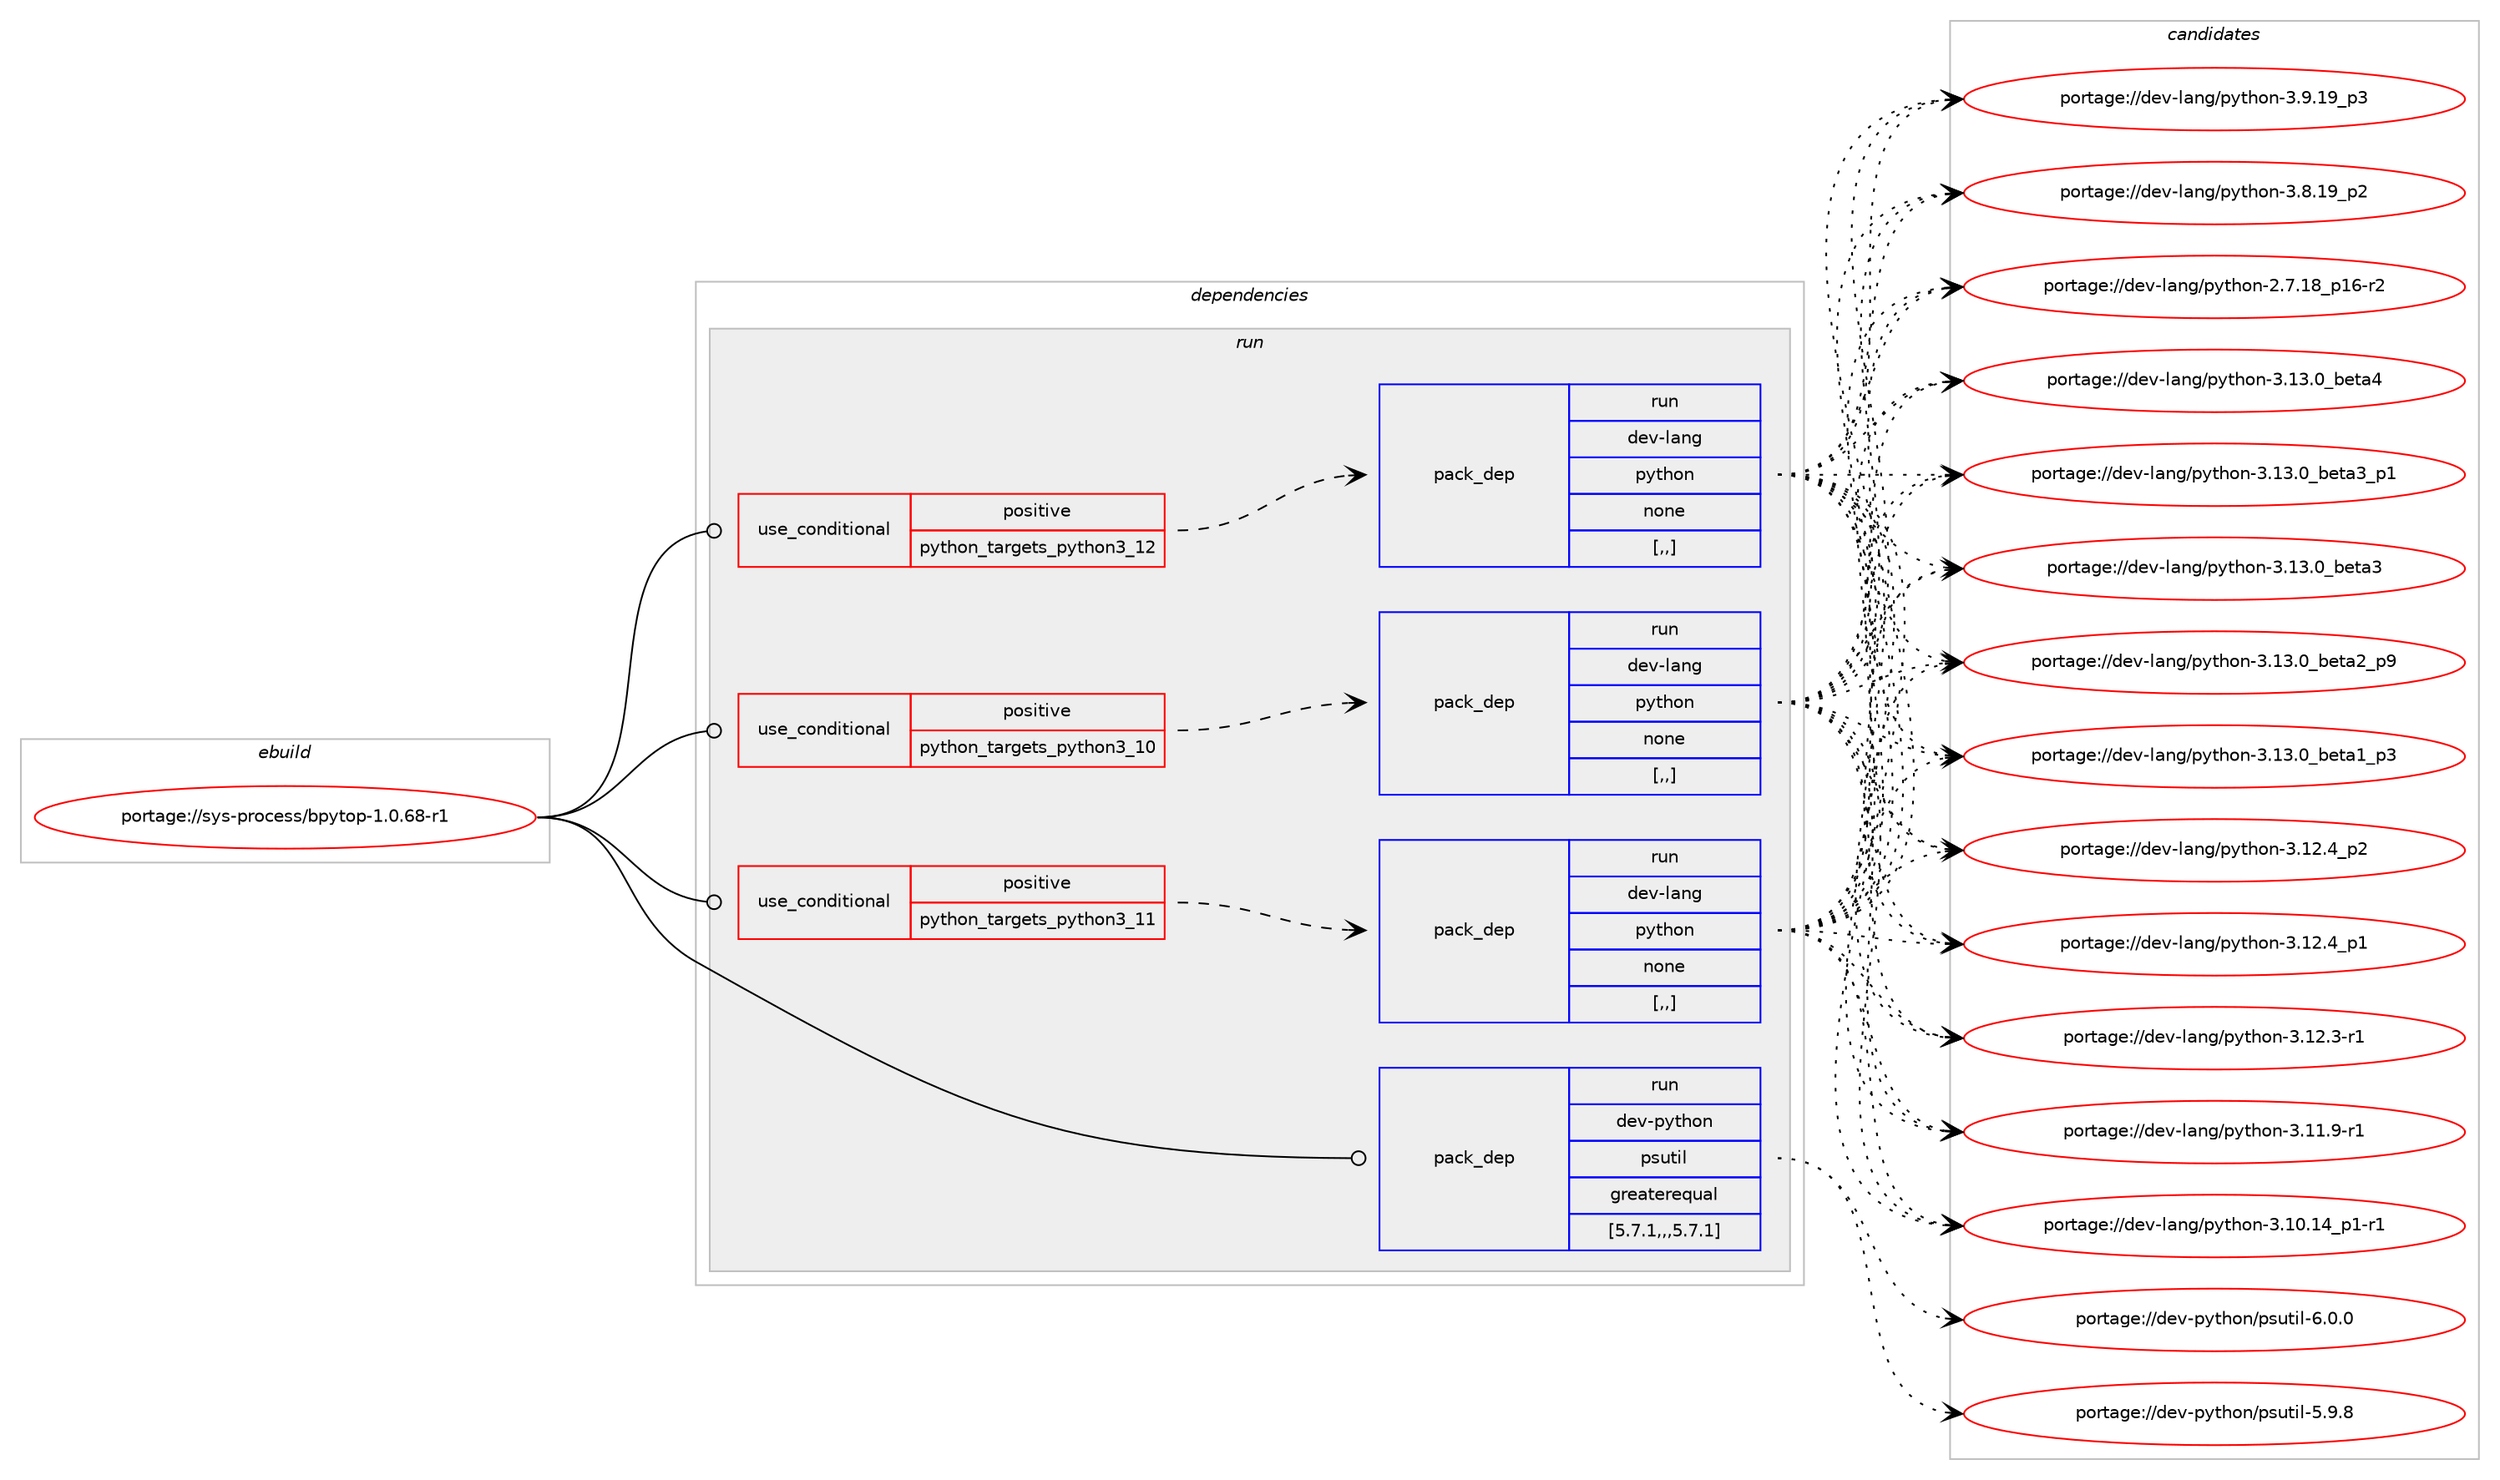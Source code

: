 digraph prolog {

# *************
# Graph options
# *************

newrank=true;
concentrate=true;
compound=true;
graph [rankdir=LR,fontname=Helvetica,fontsize=10,ranksep=1.5];#, ranksep=2.5, nodesep=0.2];
edge  [arrowhead=vee];
node  [fontname=Helvetica,fontsize=10];

# **********
# The ebuild
# **********

subgraph cluster_leftcol {
color=gray;
label=<<i>ebuild</i>>;
id [label="portage://sys-process/bpytop-1.0.68-r1", color=red, width=4, href="../sys-process/bpytop-1.0.68-r1.svg"];
}

# ****************
# The dependencies
# ****************

subgraph cluster_midcol {
color=gray;
label=<<i>dependencies</i>>;
subgraph cluster_compile {
fillcolor="#eeeeee";
style=filled;
label=<<i>compile</i>>;
}
subgraph cluster_compileandrun {
fillcolor="#eeeeee";
style=filled;
label=<<i>compile and run</i>>;
}
subgraph cluster_run {
fillcolor="#eeeeee";
style=filled;
label=<<i>run</i>>;
subgraph cond118388 {
dependency443230 [label=<<TABLE BORDER="0" CELLBORDER="1" CELLSPACING="0" CELLPADDING="4"><TR><TD ROWSPAN="3" CELLPADDING="10">use_conditional</TD></TR><TR><TD>positive</TD></TR><TR><TD>python_targets_python3_10</TD></TR></TABLE>>, shape=none, color=red];
subgraph pack321835 {
dependency443231 [label=<<TABLE BORDER="0" CELLBORDER="1" CELLSPACING="0" CELLPADDING="4" WIDTH="220"><TR><TD ROWSPAN="6" CELLPADDING="30">pack_dep</TD></TR><TR><TD WIDTH="110">run</TD></TR><TR><TD>dev-lang</TD></TR><TR><TD>python</TD></TR><TR><TD>none</TD></TR><TR><TD>[,,]</TD></TR></TABLE>>, shape=none, color=blue];
}
dependency443230:e -> dependency443231:w [weight=20,style="dashed",arrowhead="vee"];
}
id:e -> dependency443230:w [weight=20,style="solid",arrowhead="odot"];
subgraph cond118389 {
dependency443232 [label=<<TABLE BORDER="0" CELLBORDER="1" CELLSPACING="0" CELLPADDING="4"><TR><TD ROWSPAN="3" CELLPADDING="10">use_conditional</TD></TR><TR><TD>positive</TD></TR><TR><TD>python_targets_python3_11</TD></TR></TABLE>>, shape=none, color=red];
subgraph pack321836 {
dependency443233 [label=<<TABLE BORDER="0" CELLBORDER="1" CELLSPACING="0" CELLPADDING="4" WIDTH="220"><TR><TD ROWSPAN="6" CELLPADDING="30">pack_dep</TD></TR><TR><TD WIDTH="110">run</TD></TR><TR><TD>dev-lang</TD></TR><TR><TD>python</TD></TR><TR><TD>none</TD></TR><TR><TD>[,,]</TD></TR></TABLE>>, shape=none, color=blue];
}
dependency443232:e -> dependency443233:w [weight=20,style="dashed",arrowhead="vee"];
}
id:e -> dependency443232:w [weight=20,style="solid",arrowhead="odot"];
subgraph cond118390 {
dependency443234 [label=<<TABLE BORDER="0" CELLBORDER="1" CELLSPACING="0" CELLPADDING="4"><TR><TD ROWSPAN="3" CELLPADDING="10">use_conditional</TD></TR><TR><TD>positive</TD></TR><TR><TD>python_targets_python3_12</TD></TR></TABLE>>, shape=none, color=red];
subgraph pack321837 {
dependency443235 [label=<<TABLE BORDER="0" CELLBORDER="1" CELLSPACING="0" CELLPADDING="4" WIDTH="220"><TR><TD ROWSPAN="6" CELLPADDING="30">pack_dep</TD></TR><TR><TD WIDTH="110">run</TD></TR><TR><TD>dev-lang</TD></TR><TR><TD>python</TD></TR><TR><TD>none</TD></TR><TR><TD>[,,]</TD></TR></TABLE>>, shape=none, color=blue];
}
dependency443234:e -> dependency443235:w [weight=20,style="dashed",arrowhead="vee"];
}
id:e -> dependency443234:w [weight=20,style="solid",arrowhead="odot"];
subgraph pack321838 {
dependency443236 [label=<<TABLE BORDER="0" CELLBORDER="1" CELLSPACING="0" CELLPADDING="4" WIDTH="220"><TR><TD ROWSPAN="6" CELLPADDING="30">pack_dep</TD></TR><TR><TD WIDTH="110">run</TD></TR><TR><TD>dev-python</TD></TR><TR><TD>psutil</TD></TR><TR><TD>greaterequal</TD></TR><TR><TD>[5.7.1,,,5.7.1]</TD></TR></TABLE>>, shape=none, color=blue];
}
id:e -> dependency443236:w [weight=20,style="solid",arrowhead="odot"];
}
}

# **************
# The candidates
# **************

subgraph cluster_choices {
rank=same;
color=gray;
label=<<i>candidates</i>>;

subgraph choice321835 {
color=black;
nodesep=1;
choice1001011184510897110103471121211161041111104551464951464895981011169752 [label="portage://dev-lang/python-3.13.0_beta4", color=red, width=4,href="../dev-lang/python-3.13.0_beta4.svg"];
choice10010111845108971101034711212111610411111045514649514648959810111697519511249 [label="portage://dev-lang/python-3.13.0_beta3_p1", color=red, width=4,href="../dev-lang/python-3.13.0_beta3_p1.svg"];
choice1001011184510897110103471121211161041111104551464951464895981011169751 [label="portage://dev-lang/python-3.13.0_beta3", color=red, width=4,href="../dev-lang/python-3.13.0_beta3.svg"];
choice10010111845108971101034711212111610411111045514649514648959810111697509511257 [label="portage://dev-lang/python-3.13.0_beta2_p9", color=red, width=4,href="../dev-lang/python-3.13.0_beta2_p9.svg"];
choice10010111845108971101034711212111610411111045514649514648959810111697499511251 [label="portage://dev-lang/python-3.13.0_beta1_p3", color=red, width=4,href="../dev-lang/python-3.13.0_beta1_p3.svg"];
choice100101118451089711010347112121116104111110455146495046529511250 [label="portage://dev-lang/python-3.12.4_p2", color=red, width=4,href="../dev-lang/python-3.12.4_p2.svg"];
choice100101118451089711010347112121116104111110455146495046529511249 [label="portage://dev-lang/python-3.12.4_p1", color=red, width=4,href="../dev-lang/python-3.12.4_p1.svg"];
choice100101118451089711010347112121116104111110455146495046514511449 [label="portage://dev-lang/python-3.12.3-r1", color=red, width=4,href="../dev-lang/python-3.12.3-r1.svg"];
choice100101118451089711010347112121116104111110455146494946574511449 [label="portage://dev-lang/python-3.11.9-r1", color=red, width=4,href="../dev-lang/python-3.11.9-r1.svg"];
choice100101118451089711010347112121116104111110455146494846495295112494511449 [label="portage://dev-lang/python-3.10.14_p1-r1", color=red, width=4,href="../dev-lang/python-3.10.14_p1-r1.svg"];
choice100101118451089711010347112121116104111110455146574649579511251 [label="portage://dev-lang/python-3.9.19_p3", color=red, width=4,href="../dev-lang/python-3.9.19_p3.svg"];
choice100101118451089711010347112121116104111110455146564649579511250 [label="portage://dev-lang/python-3.8.19_p2", color=red, width=4,href="../dev-lang/python-3.8.19_p2.svg"];
choice100101118451089711010347112121116104111110455046554649569511249544511450 [label="portage://dev-lang/python-2.7.18_p16-r2", color=red, width=4,href="../dev-lang/python-2.7.18_p16-r2.svg"];
dependency443231:e -> choice1001011184510897110103471121211161041111104551464951464895981011169752:w [style=dotted,weight="100"];
dependency443231:e -> choice10010111845108971101034711212111610411111045514649514648959810111697519511249:w [style=dotted,weight="100"];
dependency443231:e -> choice1001011184510897110103471121211161041111104551464951464895981011169751:w [style=dotted,weight="100"];
dependency443231:e -> choice10010111845108971101034711212111610411111045514649514648959810111697509511257:w [style=dotted,weight="100"];
dependency443231:e -> choice10010111845108971101034711212111610411111045514649514648959810111697499511251:w [style=dotted,weight="100"];
dependency443231:e -> choice100101118451089711010347112121116104111110455146495046529511250:w [style=dotted,weight="100"];
dependency443231:e -> choice100101118451089711010347112121116104111110455146495046529511249:w [style=dotted,weight="100"];
dependency443231:e -> choice100101118451089711010347112121116104111110455146495046514511449:w [style=dotted,weight="100"];
dependency443231:e -> choice100101118451089711010347112121116104111110455146494946574511449:w [style=dotted,weight="100"];
dependency443231:e -> choice100101118451089711010347112121116104111110455146494846495295112494511449:w [style=dotted,weight="100"];
dependency443231:e -> choice100101118451089711010347112121116104111110455146574649579511251:w [style=dotted,weight="100"];
dependency443231:e -> choice100101118451089711010347112121116104111110455146564649579511250:w [style=dotted,weight="100"];
dependency443231:e -> choice100101118451089711010347112121116104111110455046554649569511249544511450:w [style=dotted,weight="100"];
}
subgraph choice321836 {
color=black;
nodesep=1;
choice1001011184510897110103471121211161041111104551464951464895981011169752 [label="portage://dev-lang/python-3.13.0_beta4", color=red, width=4,href="../dev-lang/python-3.13.0_beta4.svg"];
choice10010111845108971101034711212111610411111045514649514648959810111697519511249 [label="portage://dev-lang/python-3.13.0_beta3_p1", color=red, width=4,href="../dev-lang/python-3.13.0_beta3_p1.svg"];
choice1001011184510897110103471121211161041111104551464951464895981011169751 [label="portage://dev-lang/python-3.13.0_beta3", color=red, width=4,href="../dev-lang/python-3.13.0_beta3.svg"];
choice10010111845108971101034711212111610411111045514649514648959810111697509511257 [label="portage://dev-lang/python-3.13.0_beta2_p9", color=red, width=4,href="../dev-lang/python-3.13.0_beta2_p9.svg"];
choice10010111845108971101034711212111610411111045514649514648959810111697499511251 [label="portage://dev-lang/python-3.13.0_beta1_p3", color=red, width=4,href="../dev-lang/python-3.13.0_beta1_p3.svg"];
choice100101118451089711010347112121116104111110455146495046529511250 [label="portage://dev-lang/python-3.12.4_p2", color=red, width=4,href="../dev-lang/python-3.12.4_p2.svg"];
choice100101118451089711010347112121116104111110455146495046529511249 [label="portage://dev-lang/python-3.12.4_p1", color=red, width=4,href="../dev-lang/python-3.12.4_p1.svg"];
choice100101118451089711010347112121116104111110455146495046514511449 [label="portage://dev-lang/python-3.12.3-r1", color=red, width=4,href="../dev-lang/python-3.12.3-r1.svg"];
choice100101118451089711010347112121116104111110455146494946574511449 [label="portage://dev-lang/python-3.11.9-r1", color=red, width=4,href="../dev-lang/python-3.11.9-r1.svg"];
choice100101118451089711010347112121116104111110455146494846495295112494511449 [label="portage://dev-lang/python-3.10.14_p1-r1", color=red, width=4,href="../dev-lang/python-3.10.14_p1-r1.svg"];
choice100101118451089711010347112121116104111110455146574649579511251 [label="portage://dev-lang/python-3.9.19_p3", color=red, width=4,href="../dev-lang/python-3.9.19_p3.svg"];
choice100101118451089711010347112121116104111110455146564649579511250 [label="portage://dev-lang/python-3.8.19_p2", color=red, width=4,href="../dev-lang/python-3.8.19_p2.svg"];
choice100101118451089711010347112121116104111110455046554649569511249544511450 [label="portage://dev-lang/python-2.7.18_p16-r2", color=red, width=4,href="../dev-lang/python-2.7.18_p16-r2.svg"];
dependency443233:e -> choice1001011184510897110103471121211161041111104551464951464895981011169752:w [style=dotted,weight="100"];
dependency443233:e -> choice10010111845108971101034711212111610411111045514649514648959810111697519511249:w [style=dotted,weight="100"];
dependency443233:e -> choice1001011184510897110103471121211161041111104551464951464895981011169751:w [style=dotted,weight="100"];
dependency443233:e -> choice10010111845108971101034711212111610411111045514649514648959810111697509511257:w [style=dotted,weight="100"];
dependency443233:e -> choice10010111845108971101034711212111610411111045514649514648959810111697499511251:w [style=dotted,weight="100"];
dependency443233:e -> choice100101118451089711010347112121116104111110455146495046529511250:w [style=dotted,weight="100"];
dependency443233:e -> choice100101118451089711010347112121116104111110455146495046529511249:w [style=dotted,weight="100"];
dependency443233:e -> choice100101118451089711010347112121116104111110455146495046514511449:w [style=dotted,weight="100"];
dependency443233:e -> choice100101118451089711010347112121116104111110455146494946574511449:w [style=dotted,weight="100"];
dependency443233:e -> choice100101118451089711010347112121116104111110455146494846495295112494511449:w [style=dotted,weight="100"];
dependency443233:e -> choice100101118451089711010347112121116104111110455146574649579511251:w [style=dotted,weight="100"];
dependency443233:e -> choice100101118451089711010347112121116104111110455146564649579511250:w [style=dotted,weight="100"];
dependency443233:e -> choice100101118451089711010347112121116104111110455046554649569511249544511450:w [style=dotted,weight="100"];
}
subgraph choice321837 {
color=black;
nodesep=1;
choice1001011184510897110103471121211161041111104551464951464895981011169752 [label="portage://dev-lang/python-3.13.0_beta4", color=red, width=4,href="../dev-lang/python-3.13.0_beta4.svg"];
choice10010111845108971101034711212111610411111045514649514648959810111697519511249 [label="portage://dev-lang/python-3.13.0_beta3_p1", color=red, width=4,href="../dev-lang/python-3.13.0_beta3_p1.svg"];
choice1001011184510897110103471121211161041111104551464951464895981011169751 [label="portage://dev-lang/python-3.13.0_beta3", color=red, width=4,href="../dev-lang/python-3.13.0_beta3.svg"];
choice10010111845108971101034711212111610411111045514649514648959810111697509511257 [label="portage://dev-lang/python-3.13.0_beta2_p9", color=red, width=4,href="../dev-lang/python-3.13.0_beta2_p9.svg"];
choice10010111845108971101034711212111610411111045514649514648959810111697499511251 [label="portage://dev-lang/python-3.13.0_beta1_p3", color=red, width=4,href="../dev-lang/python-3.13.0_beta1_p3.svg"];
choice100101118451089711010347112121116104111110455146495046529511250 [label="portage://dev-lang/python-3.12.4_p2", color=red, width=4,href="../dev-lang/python-3.12.4_p2.svg"];
choice100101118451089711010347112121116104111110455146495046529511249 [label="portage://dev-lang/python-3.12.4_p1", color=red, width=4,href="../dev-lang/python-3.12.4_p1.svg"];
choice100101118451089711010347112121116104111110455146495046514511449 [label="portage://dev-lang/python-3.12.3-r1", color=red, width=4,href="../dev-lang/python-3.12.3-r1.svg"];
choice100101118451089711010347112121116104111110455146494946574511449 [label="portage://dev-lang/python-3.11.9-r1", color=red, width=4,href="../dev-lang/python-3.11.9-r1.svg"];
choice100101118451089711010347112121116104111110455146494846495295112494511449 [label="portage://dev-lang/python-3.10.14_p1-r1", color=red, width=4,href="../dev-lang/python-3.10.14_p1-r1.svg"];
choice100101118451089711010347112121116104111110455146574649579511251 [label="portage://dev-lang/python-3.9.19_p3", color=red, width=4,href="../dev-lang/python-3.9.19_p3.svg"];
choice100101118451089711010347112121116104111110455146564649579511250 [label="portage://dev-lang/python-3.8.19_p2", color=red, width=4,href="../dev-lang/python-3.8.19_p2.svg"];
choice100101118451089711010347112121116104111110455046554649569511249544511450 [label="portage://dev-lang/python-2.7.18_p16-r2", color=red, width=4,href="../dev-lang/python-2.7.18_p16-r2.svg"];
dependency443235:e -> choice1001011184510897110103471121211161041111104551464951464895981011169752:w [style=dotted,weight="100"];
dependency443235:e -> choice10010111845108971101034711212111610411111045514649514648959810111697519511249:w [style=dotted,weight="100"];
dependency443235:e -> choice1001011184510897110103471121211161041111104551464951464895981011169751:w [style=dotted,weight="100"];
dependency443235:e -> choice10010111845108971101034711212111610411111045514649514648959810111697509511257:w [style=dotted,weight="100"];
dependency443235:e -> choice10010111845108971101034711212111610411111045514649514648959810111697499511251:w [style=dotted,weight="100"];
dependency443235:e -> choice100101118451089711010347112121116104111110455146495046529511250:w [style=dotted,weight="100"];
dependency443235:e -> choice100101118451089711010347112121116104111110455146495046529511249:w [style=dotted,weight="100"];
dependency443235:e -> choice100101118451089711010347112121116104111110455146495046514511449:w [style=dotted,weight="100"];
dependency443235:e -> choice100101118451089711010347112121116104111110455146494946574511449:w [style=dotted,weight="100"];
dependency443235:e -> choice100101118451089711010347112121116104111110455146494846495295112494511449:w [style=dotted,weight="100"];
dependency443235:e -> choice100101118451089711010347112121116104111110455146574649579511251:w [style=dotted,weight="100"];
dependency443235:e -> choice100101118451089711010347112121116104111110455146564649579511250:w [style=dotted,weight="100"];
dependency443235:e -> choice100101118451089711010347112121116104111110455046554649569511249544511450:w [style=dotted,weight="100"];
}
subgraph choice321838 {
color=black;
nodesep=1;
choice1001011184511212111610411111047112115117116105108455446484648 [label="portage://dev-python/psutil-6.0.0", color=red, width=4,href="../dev-python/psutil-6.0.0.svg"];
choice1001011184511212111610411111047112115117116105108455346574656 [label="portage://dev-python/psutil-5.9.8", color=red, width=4,href="../dev-python/psutil-5.9.8.svg"];
dependency443236:e -> choice1001011184511212111610411111047112115117116105108455446484648:w [style=dotted,weight="100"];
dependency443236:e -> choice1001011184511212111610411111047112115117116105108455346574656:w [style=dotted,weight="100"];
}
}

}
